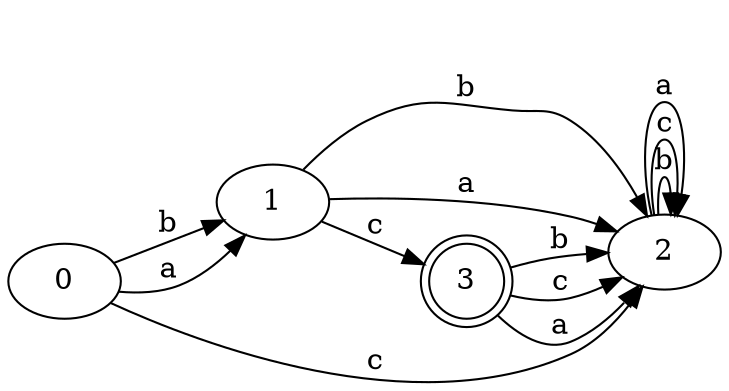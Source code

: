 digraph Automata {
	rankdir=LR
	0 [label=0]
	0 -> 1 [label=b]
	0 -> 2 [label=c]
	0 -> 1 [label=a]
	1 [label=1]
	1 -> 2 [label=b]
	1 -> 3 [label=c]
	1 -> 2 [label=a]
	2 [label=2]
	2 -> 2 [label=b]
	2 -> 2 [label=c]
	2 -> 2 [label=a]
	3 [label=3 shape=doublecircle]
	3 -> 2 [label=b]
	3 -> 2 [label=c]
	3 -> 2 [label=a]
}

